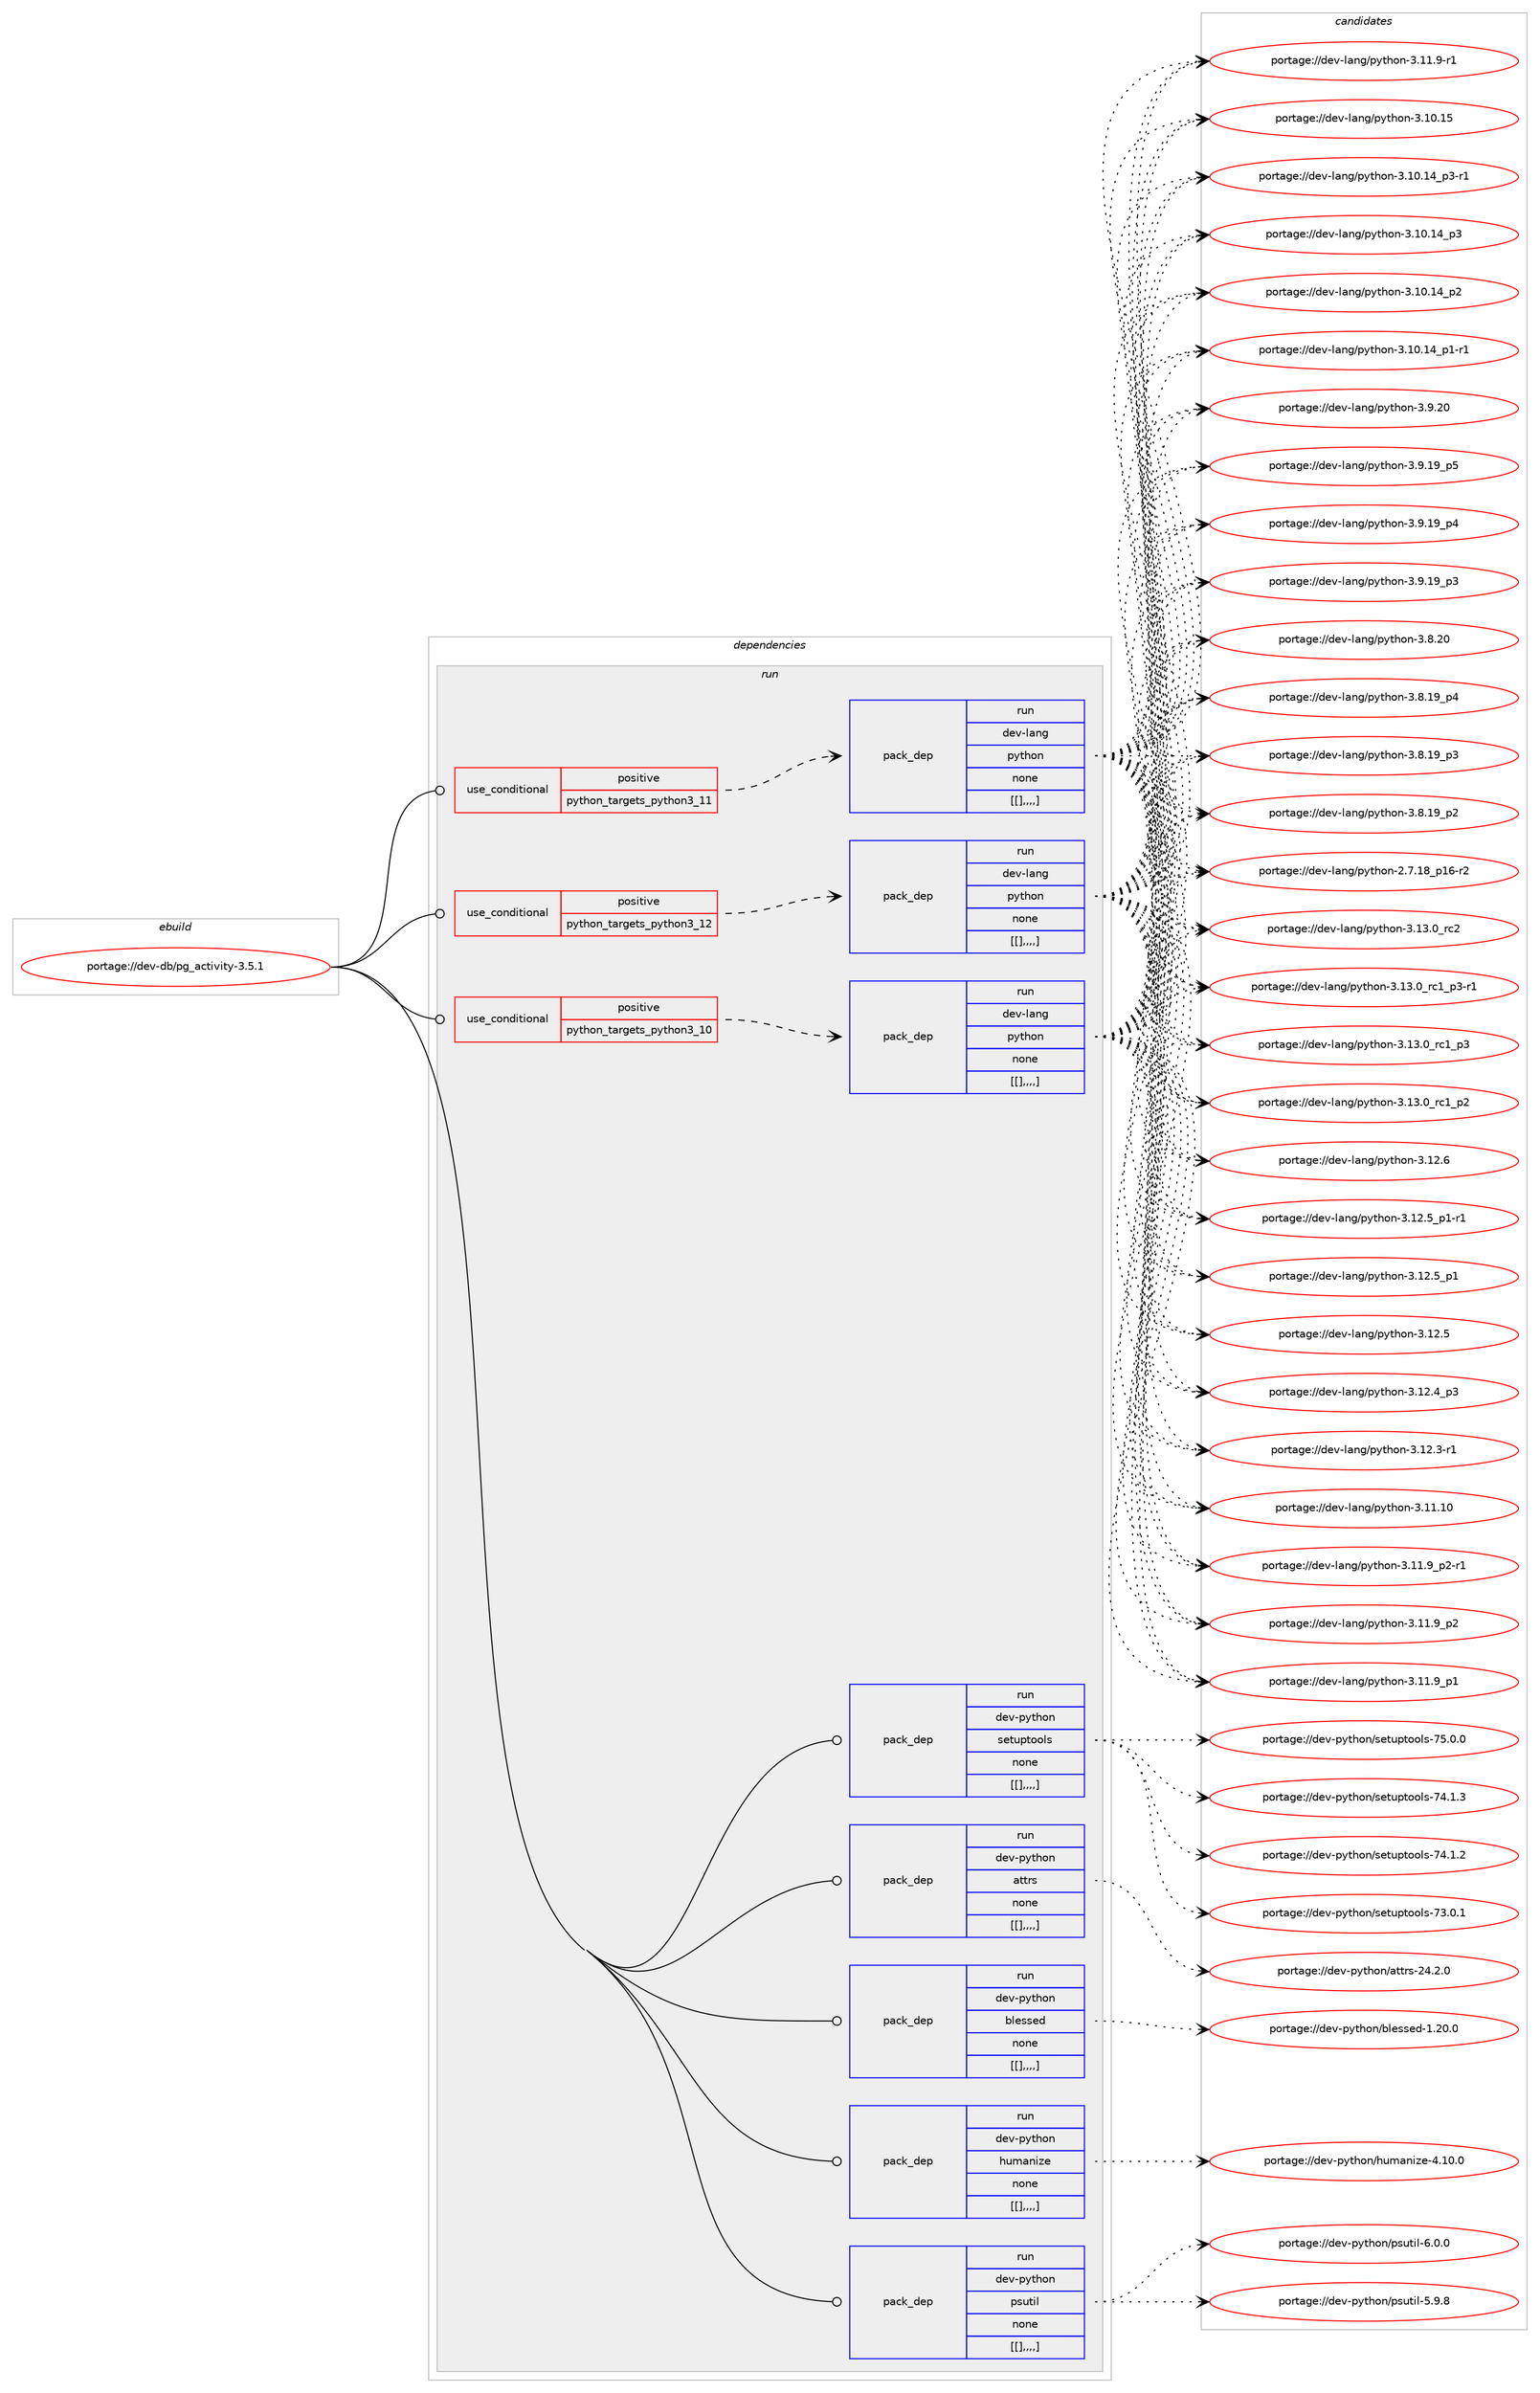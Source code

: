 digraph prolog {

# *************
# Graph options
# *************

newrank=true;
concentrate=true;
compound=true;
graph [rankdir=LR,fontname=Helvetica,fontsize=10,ranksep=1.5];#, ranksep=2.5, nodesep=0.2];
edge  [arrowhead=vee];
node  [fontname=Helvetica,fontsize=10];

# **********
# The ebuild
# **********

subgraph cluster_leftcol {
color=gray;
label=<<i>ebuild</i>>;
id [label="portage://dev-db/pg_activity-3.5.1", color=red, width=4, href="../dev-db/pg_activity-3.5.1.svg"];
}

# ****************
# The dependencies
# ****************

subgraph cluster_midcol {
color=gray;
label=<<i>dependencies</i>>;
subgraph cluster_compile {
fillcolor="#eeeeee";
style=filled;
label=<<i>compile</i>>;
}
subgraph cluster_compileandrun {
fillcolor="#eeeeee";
style=filled;
label=<<i>compile and run</i>>;
}
subgraph cluster_run {
fillcolor="#eeeeee";
style=filled;
label=<<i>run</i>>;
subgraph cond18050 {
dependency68603 [label=<<TABLE BORDER="0" CELLBORDER="1" CELLSPACING="0" CELLPADDING="4"><TR><TD ROWSPAN="3" CELLPADDING="10">use_conditional</TD></TR><TR><TD>positive</TD></TR><TR><TD>python_targets_python3_10</TD></TR></TABLE>>, shape=none, color=red];
subgraph pack49608 {
dependency68604 [label=<<TABLE BORDER="0" CELLBORDER="1" CELLSPACING="0" CELLPADDING="4" WIDTH="220"><TR><TD ROWSPAN="6" CELLPADDING="30">pack_dep</TD></TR><TR><TD WIDTH="110">run</TD></TR><TR><TD>dev-lang</TD></TR><TR><TD>python</TD></TR><TR><TD>none</TD></TR><TR><TD>[[],,,,]</TD></TR></TABLE>>, shape=none, color=blue];
}
dependency68603:e -> dependency68604:w [weight=20,style="dashed",arrowhead="vee"];
}
id:e -> dependency68603:w [weight=20,style="solid",arrowhead="odot"];
subgraph cond18051 {
dependency68605 [label=<<TABLE BORDER="0" CELLBORDER="1" CELLSPACING="0" CELLPADDING="4"><TR><TD ROWSPAN="3" CELLPADDING="10">use_conditional</TD></TR><TR><TD>positive</TD></TR><TR><TD>python_targets_python3_11</TD></TR></TABLE>>, shape=none, color=red];
subgraph pack49609 {
dependency68606 [label=<<TABLE BORDER="0" CELLBORDER="1" CELLSPACING="0" CELLPADDING="4" WIDTH="220"><TR><TD ROWSPAN="6" CELLPADDING="30">pack_dep</TD></TR><TR><TD WIDTH="110">run</TD></TR><TR><TD>dev-lang</TD></TR><TR><TD>python</TD></TR><TR><TD>none</TD></TR><TR><TD>[[],,,,]</TD></TR></TABLE>>, shape=none, color=blue];
}
dependency68605:e -> dependency68606:w [weight=20,style="dashed",arrowhead="vee"];
}
id:e -> dependency68605:w [weight=20,style="solid",arrowhead="odot"];
subgraph cond18052 {
dependency68607 [label=<<TABLE BORDER="0" CELLBORDER="1" CELLSPACING="0" CELLPADDING="4"><TR><TD ROWSPAN="3" CELLPADDING="10">use_conditional</TD></TR><TR><TD>positive</TD></TR><TR><TD>python_targets_python3_12</TD></TR></TABLE>>, shape=none, color=red];
subgraph pack49610 {
dependency68608 [label=<<TABLE BORDER="0" CELLBORDER="1" CELLSPACING="0" CELLPADDING="4" WIDTH="220"><TR><TD ROWSPAN="6" CELLPADDING="30">pack_dep</TD></TR><TR><TD WIDTH="110">run</TD></TR><TR><TD>dev-lang</TD></TR><TR><TD>python</TD></TR><TR><TD>none</TD></TR><TR><TD>[[],,,,]</TD></TR></TABLE>>, shape=none, color=blue];
}
dependency68607:e -> dependency68608:w [weight=20,style="dashed",arrowhead="vee"];
}
id:e -> dependency68607:w [weight=20,style="solid",arrowhead="odot"];
subgraph pack49611 {
dependency68609 [label=<<TABLE BORDER="0" CELLBORDER="1" CELLSPACING="0" CELLPADDING="4" WIDTH="220"><TR><TD ROWSPAN="6" CELLPADDING="30">pack_dep</TD></TR><TR><TD WIDTH="110">run</TD></TR><TR><TD>dev-python</TD></TR><TR><TD>attrs</TD></TR><TR><TD>none</TD></TR><TR><TD>[[],,,,]</TD></TR></TABLE>>, shape=none, color=blue];
}
id:e -> dependency68609:w [weight=20,style="solid",arrowhead="odot"];
subgraph pack49612 {
dependency68610 [label=<<TABLE BORDER="0" CELLBORDER="1" CELLSPACING="0" CELLPADDING="4" WIDTH="220"><TR><TD ROWSPAN="6" CELLPADDING="30">pack_dep</TD></TR><TR><TD WIDTH="110">run</TD></TR><TR><TD>dev-python</TD></TR><TR><TD>blessed</TD></TR><TR><TD>none</TD></TR><TR><TD>[[],,,,]</TD></TR></TABLE>>, shape=none, color=blue];
}
id:e -> dependency68610:w [weight=20,style="solid",arrowhead="odot"];
subgraph pack49613 {
dependency68611 [label=<<TABLE BORDER="0" CELLBORDER="1" CELLSPACING="0" CELLPADDING="4" WIDTH="220"><TR><TD ROWSPAN="6" CELLPADDING="30">pack_dep</TD></TR><TR><TD WIDTH="110">run</TD></TR><TR><TD>dev-python</TD></TR><TR><TD>humanize</TD></TR><TR><TD>none</TD></TR><TR><TD>[[],,,,]</TD></TR></TABLE>>, shape=none, color=blue];
}
id:e -> dependency68611:w [weight=20,style="solid",arrowhead="odot"];
subgraph pack49614 {
dependency68612 [label=<<TABLE BORDER="0" CELLBORDER="1" CELLSPACING="0" CELLPADDING="4" WIDTH="220"><TR><TD ROWSPAN="6" CELLPADDING="30">pack_dep</TD></TR><TR><TD WIDTH="110">run</TD></TR><TR><TD>dev-python</TD></TR><TR><TD>psutil</TD></TR><TR><TD>none</TD></TR><TR><TD>[[],,,,]</TD></TR></TABLE>>, shape=none, color=blue];
}
id:e -> dependency68612:w [weight=20,style="solid",arrowhead="odot"];
subgraph pack49615 {
dependency68613 [label=<<TABLE BORDER="0" CELLBORDER="1" CELLSPACING="0" CELLPADDING="4" WIDTH="220"><TR><TD ROWSPAN="6" CELLPADDING="30">pack_dep</TD></TR><TR><TD WIDTH="110">run</TD></TR><TR><TD>dev-python</TD></TR><TR><TD>setuptools</TD></TR><TR><TD>none</TD></TR><TR><TD>[[],,,,]</TD></TR></TABLE>>, shape=none, color=blue];
}
id:e -> dependency68613:w [weight=20,style="solid",arrowhead="odot"];
}
}

# **************
# The candidates
# **************

subgraph cluster_choices {
rank=same;
color=gray;
label=<<i>candidates</i>>;

subgraph choice49608 {
color=black;
nodesep=1;
choice10010111845108971101034711212111610411111045514649514648951149950 [label="portage://dev-lang/python-3.13.0_rc2", color=red, width=4,href="../dev-lang/python-3.13.0_rc2.svg"];
choice1001011184510897110103471121211161041111104551464951464895114994995112514511449 [label="portage://dev-lang/python-3.13.0_rc1_p3-r1", color=red, width=4,href="../dev-lang/python-3.13.0_rc1_p3-r1.svg"];
choice100101118451089711010347112121116104111110455146495146489511499499511251 [label="portage://dev-lang/python-3.13.0_rc1_p3", color=red, width=4,href="../dev-lang/python-3.13.0_rc1_p3.svg"];
choice100101118451089711010347112121116104111110455146495146489511499499511250 [label="portage://dev-lang/python-3.13.0_rc1_p2", color=red, width=4,href="../dev-lang/python-3.13.0_rc1_p2.svg"];
choice10010111845108971101034711212111610411111045514649504654 [label="portage://dev-lang/python-3.12.6", color=red, width=4,href="../dev-lang/python-3.12.6.svg"];
choice1001011184510897110103471121211161041111104551464950465395112494511449 [label="portage://dev-lang/python-3.12.5_p1-r1", color=red, width=4,href="../dev-lang/python-3.12.5_p1-r1.svg"];
choice100101118451089711010347112121116104111110455146495046539511249 [label="portage://dev-lang/python-3.12.5_p1", color=red, width=4,href="../dev-lang/python-3.12.5_p1.svg"];
choice10010111845108971101034711212111610411111045514649504653 [label="portage://dev-lang/python-3.12.5", color=red, width=4,href="../dev-lang/python-3.12.5.svg"];
choice100101118451089711010347112121116104111110455146495046529511251 [label="portage://dev-lang/python-3.12.4_p3", color=red, width=4,href="../dev-lang/python-3.12.4_p3.svg"];
choice100101118451089711010347112121116104111110455146495046514511449 [label="portage://dev-lang/python-3.12.3-r1", color=red, width=4,href="../dev-lang/python-3.12.3-r1.svg"];
choice1001011184510897110103471121211161041111104551464949464948 [label="portage://dev-lang/python-3.11.10", color=red, width=4,href="../dev-lang/python-3.11.10.svg"];
choice1001011184510897110103471121211161041111104551464949465795112504511449 [label="portage://dev-lang/python-3.11.9_p2-r1", color=red, width=4,href="../dev-lang/python-3.11.9_p2-r1.svg"];
choice100101118451089711010347112121116104111110455146494946579511250 [label="portage://dev-lang/python-3.11.9_p2", color=red, width=4,href="../dev-lang/python-3.11.9_p2.svg"];
choice100101118451089711010347112121116104111110455146494946579511249 [label="portage://dev-lang/python-3.11.9_p1", color=red, width=4,href="../dev-lang/python-3.11.9_p1.svg"];
choice100101118451089711010347112121116104111110455146494946574511449 [label="portage://dev-lang/python-3.11.9-r1", color=red, width=4,href="../dev-lang/python-3.11.9-r1.svg"];
choice1001011184510897110103471121211161041111104551464948464953 [label="portage://dev-lang/python-3.10.15", color=red, width=4,href="../dev-lang/python-3.10.15.svg"];
choice100101118451089711010347112121116104111110455146494846495295112514511449 [label="portage://dev-lang/python-3.10.14_p3-r1", color=red, width=4,href="../dev-lang/python-3.10.14_p3-r1.svg"];
choice10010111845108971101034711212111610411111045514649484649529511251 [label="portage://dev-lang/python-3.10.14_p3", color=red, width=4,href="../dev-lang/python-3.10.14_p3.svg"];
choice10010111845108971101034711212111610411111045514649484649529511250 [label="portage://dev-lang/python-3.10.14_p2", color=red, width=4,href="../dev-lang/python-3.10.14_p2.svg"];
choice100101118451089711010347112121116104111110455146494846495295112494511449 [label="portage://dev-lang/python-3.10.14_p1-r1", color=red, width=4,href="../dev-lang/python-3.10.14_p1-r1.svg"];
choice10010111845108971101034711212111610411111045514657465048 [label="portage://dev-lang/python-3.9.20", color=red, width=4,href="../dev-lang/python-3.9.20.svg"];
choice100101118451089711010347112121116104111110455146574649579511253 [label="portage://dev-lang/python-3.9.19_p5", color=red, width=4,href="../dev-lang/python-3.9.19_p5.svg"];
choice100101118451089711010347112121116104111110455146574649579511252 [label="portage://dev-lang/python-3.9.19_p4", color=red, width=4,href="../dev-lang/python-3.9.19_p4.svg"];
choice100101118451089711010347112121116104111110455146574649579511251 [label="portage://dev-lang/python-3.9.19_p3", color=red, width=4,href="../dev-lang/python-3.9.19_p3.svg"];
choice10010111845108971101034711212111610411111045514656465048 [label="portage://dev-lang/python-3.8.20", color=red, width=4,href="../dev-lang/python-3.8.20.svg"];
choice100101118451089711010347112121116104111110455146564649579511252 [label="portage://dev-lang/python-3.8.19_p4", color=red, width=4,href="../dev-lang/python-3.8.19_p4.svg"];
choice100101118451089711010347112121116104111110455146564649579511251 [label="portage://dev-lang/python-3.8.19_p3", color=red, width=4,href="../dev-lang/python-3.8.19_p3.svg"];
choice100101118451089711010347112121116104111110455146564649579511250 [label="portage://dev-lang/python-3.8.19_p2", color=red, width=4,href="../dev-lang/python-3.8.19_p2.svg"];
choice100101118451089711010347112121116104111110455046554649569511249544511450 [label="portage://dev-lang/python-2.7.18_p16-r2", color=red, width=4,href="../dev-lang/python-2.7.18_p16-r2.svg"];
dependency68604:e -> choice10010111845108971101034711212111610411111045514649514648951149950:w [style=dotted,weight="100"];
dependency68604:e -> choice1001011184510897110103471121211161041111104551464951464895114994995112514511449:w [style=dotted,weight="100"];
dependency68604:e -> choice100101118451089711010347112121116104111110455146495146489511499499511251:w [style=dotted,weight="100"];
dependency68604:e -> choice100101118451089711010347112121116104111110455146495146489511499499511250:w [style=dotted,weight="100"];
dependency68604:e -> choice10010111845108971101034711212111610411111045514649504654:w [style=dotted,weight="100"];
dependency68604:e -> choice1001011184510897110103471121211161041111104551464950465395112494511449:w [style=dotted,weight="100"];
dependency68604:e -> choice100101118451089711010347112121116104111110455146495046539511249:w [style=dotted,weight="100"];
dependency68604:e -> choice10010111845108971101034711212111610411111045514649504653:w [style=dotted,weight="100"];
dependency68604:e -> choice100101118451089711010347112121116104111110455146495046529511251:w [style=dotted,weight="100"];
dependency68604:e -> choice100101118451089711010347112121116104111110455146495046514511449:w [style=dotted,weight="100"];
dependency68604:e -> choice1001011184510897110103471121211161041111104551464949464948:w [style=dotted,weight="100"];
dependency68604:e -> choice1001011184510897110103471121211161041111104551464949465795112504511449:w [style=dotted,weight="100"];
dependency68604:e -> choice100101118451089711010347112121116104111110455146494946579511250:w [style=dotted,weight="100"];
dependency68604:e -> choice100101118451089711010347112121116104111110455146494946579511249:w [style=dotted,weight="100"];
dependency68604:e -> choice100101118451089711010347112121116104111110455146494946574511449:w [style=dotted,weight="100"];
dependency68604:e -> choice1001011184510897110103471121211161041111104551464948464953:w [style=dotted,weight="100"];
dependency68604:e -> choice100101118451089711010347112121116104111110455146494846495295112514511449:w [style=dotted,weight="100"];
dependency68604:e -> choice10010111845108971101034711212111610411111045514649484649529511251:w [style=dotted,weight="100"];
dependency68604:e -> choice10010111845108971101034711212111610411111045514649484649529511250:w [style=dotted,weight="100"];
dependency68604:e -> choice100101118451089711010347112121116104111110455146494846495295112494511449:w [style=dotted,weight="100"];
dependency68604:e -> choice10010111845108971101034711212111610411111045514657465048:w [style=dotted,weight="100"];
dependency68604:e -> choice100101118451089711010347112121116104111110455146574649579511253:w [style=dotted,weight="100"];
dependency68604:e -> choice100101118451089711010347112121116104111110455146574649579511252:w [style=dotted,weight="100"];
dependency68604:e -> choice100101118451089711010347112121116104111110455146574649579511251:w [style=dotted,weight="100"];
dependency68604:e -> choice10010111845108971101034711212111610411111045514656465048:w [style=dotted,weight="100"];
dependency68604:e -> choice100101118451089711010347112121116104111110455146564649579511252:w [style=dotted,weight="100"];
dependency68604:e -> choice100101118451089711010347112121116104111110455146564649579511251:w [style=dotted,weight="100"];
dependency68604:e -> choice100101118451089711010347112121116104111110455146564649579511250:w [style=dotted,weight="100"];
dependency68604:e -> choice100101118451089711010347112121116104111110455046554649569511249544511450:w [style=dotted,weight="100"];
}
subgraph choice49609 {
color=black;
nodesep=1;
choice10010111845108971101034711212111610411111045514649514648951149950 [label="portage://dev-lang/python-3.13.0_rc2", color=red, width=4,href="../dev-lang/python-3.13.0_rc2.svg"];
choice1001011184510897110103471121211161041111104551464951464895114994995112514511449 [label="portage://dev-lang/python-3.13.0_rc1_p3-r1", color=red, width=4,href="../dev-lang/python-3.13.0_rc1_p3-r1.svg"];
choice100101118451089711010347112121116104111110455146495146489511499499511251 [label="portage://dev-lang/python-3.13.0_rc1_p3", color=red, width=4,href="../dev-lang/python-3.13.0_rc1_p3.svg"];
choice100101118451089711010347112121116104111110455146495146489511499499511250 [label="portage://dev-lang/python-3.13.0_rc1_p2", color=red, width=4,href="../dev-lang/python-3.13.0_rc1_p2.svg"];
choice10010111845108971101034711212111610411111045514649504654 [label="portage://dev-lang/python-3.12.6", color=red, width=4,href="../dev-lang/python-3.12.6.svg"];
choice1001011184510897110103471121211161041111104551464950465395112494511449 [label="portage://dev-lang/python-3.12.5_p1-r1", color=red, width=4,href="../dev-lang/python-3.12.5_p1-r1.svg"];
choice100101118451089711010347112121116104111110455146495046539511249 [label="portage://dev-lang/python-3.12.5_p1", color=red, width=4,href="../dev-lang/python-3.12.5_p1.svg"];
choice10010111845108971101034711212111610411111045514649504653 [label="portage://dev-lang/python-3.12.5", color=red, width=4,href="../dev-lang/python-3.12.5.svg"];
choice100101118451089711010347112121116104111110455146495046529511251 [label="portage://dev-lang/python-3.12.4_p3", color=red, width=4,href="../dev-lang/python-3.12.4_p3.svg"];
choice100101118451089711010347112121116104111110455146495046514511449 [label="portage://dev-lang/python-3.12.3-r1", color=red, width=4,href="../dev-lang/python-3.12.3-r1.svg"];
choice1001011184510897110103471121211161041111104551464949464948 [label="portage://dev-lang/python-3.11.10", color=red, width=4,href="../dev-lang/python-3.11.10.svg"];
choice1001011184510897110103471121211161041111104551464949465795112504511449 [label="portage://dev-lang/python-3.11.9_p2-r1", color=red, width=4,href="../dev-lang/python-3.11.9_p2-r1.svg"];
choice100101118451089711010347112121116104111110455146494946579511250 [label="portage://dev-lang/python-3.11.9_p2", color=red, width=4,href="../dev-lang/python-3.11.9_p2.svg"];
choice100101118451089711010347112121116104111110455146494946579511249 [label="portage://dev-lang/python-3.11.9_p1", color=red, width=4,href="../dev-lang/python-3.11.9_p1.svg"];
choice100101118451089711010347112121116104111110455146494946574511449 [label="portage://dev-lang/python-3.11.9-r1", color=red, width=4,href="../dev-lang/python-3.11.9-r1.svg"];
choice1001011184510897110103471121211161041111104551464948464953 [label="portage://dev-lang/python-3.10.15", color=red, width=4,href="../dev-lang/python-3.10.15.svg"];
choice100101118451089711010347112121116104111110455146494846495295112514511449 [label="portage://dev-lang/python-3.10.14_p3-r1", color=red, width=4,href="../dev-lang/python-3.10.14_p3-r1.svg"];
choice10010111845108971101034711212111610411111045514649484649529511251 [label="portage://dev-lang/python-3.10.14_p3", color=red, width=4,href="../dev-lang/python-3.10.14_p3.svg"];
choice10010111845108971101034711212111610411111045514649484649529511250 [label="portage://dev-lang/python-3.10.14_p2", color=red, width=4,href="../dev-lang/python-3.10.14_p2.svg"];
choice100101118451089711010347112121116104111110455146494846495295112494511449 [label="portage://dev-lang/python-3.10.14_p1-r1", color=red, width=4,href="../dev-lang/python-3.10.14_p1-r1.svg"];
choice10010111845108971101034711212111610411111045514657465048 [label="portage://dev-lang/python-3.9.20", color=red, width=4,href="../dev-lang/python-3.9.20.svg"];
choice100101118451089711010347112121116104111110455146574649579511253 [label="portage://dev-lang/python-3.9.19_p5", color=red, width=4,href="../dev-lang/python-3.9.19_p5.svg"];
choice100101118451089711010347112121116104111110455146574649579511252 [label="portage://dev-lang/python-3.9.19_p4", color=red, width=4,href="../dev-lang/python-3.9.19_p4.svg"];
choice100101118451089711010347112121116104111110455146574649579511251 [label="portage://dev-lang/python-3.9.19_p3", color=red, width=4,href="../dev-lang/python-3.9.19_p3.svg"];
choice10010111845108971101034711212111610411111045514656465048 [label="portage://dev-lang/python-3.8.20", color=red, width=4,href="../dev-lang/python-3.8.20.svg"];
choice100101118451089711010347112121116104111110455146564649579511252 [label="portage://dev-lang/python-3.8.19_p4", color=red, width=4,href="../dev-lang/python-3.8.19_p4.svg"];
choice100101118451089711010347112121116104111110455146564649579511251 [label="portage://dev-lang/python-3.8.19_p3", color=red, width=4,href="../dev-lang/python-3.8.19_p3.svg"];
choice100101118451089711010347112121116104111110455146564649579511250 [label="portage://dev-lang/python-3.8.19_p2", color=red, width=4,href="../dev-lang/python-3.8.19_p2.svg"];
choice100101118451089711010347112121116104111110455046554649569511249544511450 [label="portage://dev-lang/python-2.7.18_p16-r2", color=red, width=4,href="../dev-lang/python-2.7.18_p16-r2.svg"];
dependency68606:e -> choice10010111845108971101034711212111610411111045514649514648951149950:w [style=dotted,weight="100"];
dependency68606:e -> choice1001011184510897110103471121211161041111104551464951464895114994995112514511449:w [style=dotted,weight="100"];
dependency68606:e -> choice100101118451089711010347112121116104111110455146495146489511499499511251:w [style=dotted,weight="100"];
dependency68606:e -> choice100101118451089711010347112121116104111110455146495146489511499499511250:w [style=dotted,weight="100"];
dependency68606:e -> choice10010111845108971101034711212111610411111045514649504654:w [style=dotted,weight="100"];
dependency68606:e -> choice1001011184510897110103471121211161041111104551464950465395112494511449:w [style=dotted,weight="100"];
dependency68606:e -> choice100101118451089711010347112121116104111110455146495046539511249:w [style=dotted,weight="100"];
dependency68606:e -> choice10010111845108971101034711212111610411111045514649504653:w [style=dotted,weight="100"];
dependency68606:e -> choice100101118451089711010347112121116104111110455146495046529511251:w [style=dotted,weight="100"];
dependency68606:e -> choice100101118451089711010347112121116104111110455146495046514511449:w [style=dotted,weight="100"];
dependency68606:e -> choice1001011184510897110103471121211161041111104551464949464948:w [style=dotted,weight="100"];
dependency68606:e -> choice1001011184510897110103471121211161041111104551464949465795112504511449:w [style=dotted,weight="100"];
dependency68606:e -> choice100101118451089711010347112121116104111110455146494946579511250:w [style=dotted,weight="100"];
dependency68606:e -> choice100101118451089711010347112121116104111110455146494946579511249:w [style=dotted,weight="100"];
dependency68606:e -> choice100101118451089711010347112121116104111110455146494946574511449:w [style=dotted,weight="100"];
dependency68606:e -> choice1001011184510897110103471121211161041111104551464948464953:w [style=dotted,weight="100"];
dependency68606:e -> choice100101118451089711010347112121116104111110455146494846495295112514511449:w [style=dotted,weight="100"];
dependency68606:e -> choice10010111845108971101034711212111610411111045514649484649529511251:w [style=dotted,weight="100"];
dependency68606:e -> choice10010111845108971101034711212111610411111045514649484649529511250:w [style=dotted,weight="100"];
dependency68606:e -> choice100101118451089711010347112121116104111110455146494846495295112494511449:w [style=dotted,weight="100"];
dependency68606:e -> choice10010111845108971101034711212111610411111045514657465048:w [style=dotted,weight="100"];
dependency68606:e -> choice100101118451089711010347112121116104111110455146574649579511253:w [style=dotted,weight="100"];
dependency68606:e -> choice100101118451089711010347112121116104111110455146574649579511252:w [style=dotted,weight="100"];
dependency68606:e -> choice100101118451089711010347112121116104111110455146574649579511251:w [style=dotted,weight="100"];
dependency68606:e -> choice10010111845108971101034711212111610411111045514656465048:w [style=dotted,weight="100"];
dependency68606:e -> choice100101118451089711010347112121116104111110455146564649579511252:w [style=dotted,weight="100"];
dependency68606:e -> choice100101118451089711010347112121116104111110455146564649579511251:w [style=dotted,weight="100"];
dependency68606:e -> choice100101118451089711010347112121116104111110455146564649579511250:w [style=dotted,weight="100"];
dependency68606:e -> choice100101118451089711010347112121116104111110455046554649569511249544511450:w [style=dotted,weight="100"];
}
subgraph choice49610 {
color=black;
nodesep=1;
choice10010111845108971101034711212111610411111045514649514648951149950 [label="portage://dev-lang/python-3.13.0_rc2", color=red, width=4,href="../dev-lang/python-3.13.0_rc2.svg"];
choice1001011184510897110103471121211161041111104551464951464895114994995112514511449 [label="portage://dev-lang/python-3.13.0_rc1_p3-r1", color=red, width=4,href="../dev-lang/python-3.13.0_rc1_p3-r1.svg"];
choice100101118451089711010347112121116104111110455146495146489511499499511251 [label="portage://dev-lang/python-3.13.0_rc1_p3", color=red, width=4,href="../dev-lang/python-3.13.0_rc1_p3.svg"];
choice100101118451089711010347112121116104111110455146495146489511499499511250 [label="portage://dev-lang/python-3.13.0_rc1_p2", color=red, width=4,href="../dev-lang/python-3.13.0_rc1_p2.svg"];
choice10010111845108971101034711212111610411111045514649504654 [label="portage://dev-lang/python-3.12.6", color=red, width=4,href="../dev-lang/python-3.12.6.svg"];
choice1001011184510897110103471121211161041111104551464950465395112494511449 [label="portage://dev-lang/python-3.12.5_p1-r1", color=red, width=4,href="../dev-lang/python-3.12.5_p1-r1.svg"];
choice100101118451089711010347112121116104111110455146495046539511249 [label="portage://dev-lang/python-3.12.5_p1", color=red, width=4,href="../dev-lang/python-3.12.5_p1.svg"];
choice10010111845108971101034711212111610411111045514649504653 [label="portage://dev-lang/python-3.12.5", color=red, width=4,href="../dev-lang/python-3.12.5.svg"];
choice100101118451089711010347112121116104111110455146495046529511251 [label="portage://dev-lang/python-3.12.4_p3", color=red, width=4,href="../dev-lang/python-3.12.4_p3.svg"];
choice100101118451089711010347112121116104111110455146495046514511449 [label="portage://dev-lang/python-3.12.3-r1", color=red, width=4,href="../dev-lang/python-3.12.3-r1.svg"];
choice1001011184510897110103471121211161041111104551464949464948 [label="portage://dev-lang/python-3.11.10", color=red, width=4,href="../dev-lang/python-3.11.10.svg"];
choice1001011184510897110103471121211161041111104551464949465795112504511449 [label="portage://dev-lang/python-3.11.9_p2-r1", color=red, width=4,href="../dev-lang/python-3.11.9_p2-r1.svg"];
choice100101118451089711010347112121116104111110455146494946579511250 [label="portage://dev-lang/python-3.11.9_p2", color=red, width=4,href="../dev-lang/python-3.11.9_p2.svg"];
choice100101118451089711010347112121116104111110455146494946579511249 [label="portage://dev-lang/python-3.11.9_p1", color=red, width=4,href="../dev-lang/python-3.11.9_p1.svg"];
choice100101118451089711010347112121116104111110455146494946574511449 [label="portage://dev-lang/python-3.11.9-r1", color=red, width=4,href="../dev-lang/python-3.11.9-r1.svg"];
choice1001011184510897110103471121211161041111104551464948464953 [label="portage://dev-lang/python-3.10.15", color=red, width=4,href="../dev-lang/python-3.10.15.svg"];
choice100101118451089711010347112121116104111110455146494846495295112514511449 [label="portage://dev-lang/python-3.10.14_p3-r1", color=red, width=4,href="../dev-lang/python-3.10.14_p3-r1.svg"];
choice10010111845108971101034711212111610411111045514649484649529511251 [label="portage://dev-lang/python-3.10.14_p3", color=red, width=4,href="../dev-lang/python-3.10.14_p3.svg"];
choice10010111845108971101034711212111610411111045514649484649529511250 [label="portage://dev-lang/python-3.10.14_p2", color=red, width=4,href="../dev-lang/python-3.10.14_p2.svg"];
choice100101118451089711010347112121116104111110455146494846495295112494511449 [label="portage://dev-lang/python-3.10.14_p1-r1", color=red, width=4,href="../dev-lang/python-3.10.14_p1-r1.svg"];
choice10010111845108971101034711212111610411111045514657465048 [label="portage://dev-lang/python-3.9.20", color=red, width=4,href="../dev-lang/python-3.9.20.svg"];
choice100101118451089711010347112121116104111110455146574649579511253 [label="portage://dev-lang/python-3.9.19_p5", color=red, width=4,href="../dev-lang/python-3.9.19_p5.svg"];
choice100101118451089711010347112121116104111110455146574649579511252 [label="portage://dev-lang/python-3.9.19_p4", color=red, width=4,href="../dev-lang/python-3.9.19_p4.svg"];
choice100101118451089711010347112121116104111110455146574649579511251 [label="portage://dev-lang/python-3.9.19_p3", color=red, width=4,href="../dev-lang/python-3.9.19_p3.svg"];
choice10010111845108971101034711212111610411111045514656465048 [label="portage://dev-lang/python-3.8.20", color=red, width=4,href="../dev-lang/python-3.8.20.svg"];
choice100101118451089711010347112121116104111110455146564649579511252 [label="portage://dev-lang/python-3.8.19_p4", color=red, width=4,href="../dev-lang/python-3.8.19_p4.svg"];
choice100101118451089711010347112121116104111110455146564649579511251 [label="portage://dev-lang/python-3.8.19_p3", color=red, width=4,href="../dev-lang/python-3.8.19_p3.svg"];
choice100101118451089711010347112121116104111110455146564649579511250 [label="portage://dev-lang/python-3.8.19_p2", color=red, width=4,href="../dev-lang/python-3.8.19_p2.svg"];
choice100101118451089711010347112121116104111110455046554649569511249544511450 [label="portage://dev-lang/python-2.7.18_p16-r2", color=red, width=4,href="../dev-lang/python-2.7.18_p16-r2.svg"];
dependency68608:e -> choice10010111845108971101034711212111610411111045514649514648951149950:w [style=dotted,weight="100"];
dependency68608:e -> choice1001011184510897110103471121211161041111104551464951464895114994995112514511449:w [style=dotted,weight="100"];
dependency68608:e -> choice100101118451089711010347112121116104111110455146495146489511499499511251:w [style=dotted,weight="100"];
dependency68608:e -> choice100101118451089711010347112121116104111110455146495146489511499499511250:w [style=dotted,weight="100"];
dependency68608:e -> choice10010111845108971101034711212111610411111045514649504654:w [style=dotted,weight="100"];
dependency68608:e -> choice1001011184510897110103471121211161041111104551464950465395112494511449:w [style=dotted,weight="100"];
dependency68608:e -> choice100101118451089711010347112121116104111110455146495046539511249:w [style=dotted,weight="100"];
dependency68608:e -> choice10010111845108971101034711212111610411111045514649504653:w [style=dotted,weight="100"];
dependency68608:e -> choice100101118451089711010347112121116104111110455146495046529511251:w [style=dotted,weight="100"];
dependency68608:e -> choice100101118451089711010347112121116104111110455146495046514511449:w [style=dotted,weight="100"];
dependency68608:e -> choice1001011184510897110103471121211161041111104551464949464948:w [style=dotted,weight="100"];
dependency68608:e -> choice1001011184510897110103471121211161041111104551464949465795112504511449:w [style=dotted,weight="100"];
dependency68608:e -> choice100101118451089711010347112121116104111110455146494946579511250:w [style=dotted,weight="100"];
dependency68608:e -> choice100101118451089711010347112121116104111110455146494946579511249:w [style=dotted,weight="100"];
dependency68608:e -> choice100101118451089711010347112121116104111110455146494946574511449:w [style=dotted,weight="100"];
dependency68608:e -> choice1001011184510897110103471121211161041111104551464948464953:w [style=dotted,weight="100"];
dependency68608:e -> choice100101118451089711010347112121116104111110455146494846495295112514511449:w [style=dotted,weight="100"];
dependency68608:e -> choice10010111845108971101034711212111610411111045514649484649529511251:w [style=dotted,weight="100"];
dependency68608:e -> choice10010111845108971101034711212111610411111045514649484649529511250:w [style=dotted,weight="100"];
dependency68608:e -> choice100101118451089711010347112121116104111110455146494846495295112494511449:w [style=dotted,weight="100"];
dependency68608:e -> choice10010111845108971101034711212111610411111045514657465048:w [style=dotted,weight="100"];
dependency68608:e -> choice100101118451089711010347112121116104111110455146574649579511253:w [style=dotted,weight="100"];
dependency68608:e -> choice100101118451089711010347112121116104111110455146574649579511252:w [style=dotted,weight="100"];
dependency68608:e -> choice100101118451089711010347112121116104111110455146574649579511251:w [style=dotted,weight="100"];
dependency68608:e -> choice10010111845108971101034711212111610411111045514656465048:w [style=dotted,weight="100"];
dependency68608:e -> choice100101118451089711010347112121116104111110455146564649579511252:w [style=dotted,weight="100"];
dependency68608:e -> choice100101118451089711010347112121116104111110455146564649579511251:w [style=dotted,weight="100"];
dependency68608:e -> choice100101118451089711010347112121116104111110455146564649579511250:w [style=dotted,weight="100"];
dependency68608:e -> choice100101118451089711010347112121116104111110455046554649569511249544511450:w [style=dotted,weight="100"];
}
subgraph choice49611 {
color=black;
nodesep=1;
choice10010111845112121116104111110479711611611411545505246504648 [label="portage://dev-python/attrs-24.2.0", color=red, width=4,href="../dev-python/attrs-24.2.0.svg"];
dependency68609:e -> choice10010111845112121116104111110479711611611411545505246504648:w [style=dotted,weight="100"];
}
subgraph choice49612 {
color=black;
nodesep=1;
choice10010111845112121116104111110479810810111511510110045494650484648 [label="portage://dev-python/blessed-1.20.0", color=red, width=4,href="../dev-python/blessed-1.20.0.svg"];
dependency68610:e -> choice10010111845112121116104111110479810810111511510110045494650484648:w [style=dotted,weight="100"];
}
subgraph choice49613 {
color=black;
nodesep=1;
choice10010111845112121116104111110471041171099711010512210145524649484648 [label="portage://dev-python/humanize-4.10.0", color=red, width=4,href="../dev-python/humanize-4.10.0.svg"];
dependency68611:e -> choice10010111845112121116104111110471041171099711010512210145524649484648:w [style=dotted,weight="100"];
}
subgraph choice49614 {
color=black;
nodesep=1;
choice1001011184511212111610411111047112115117116105108455446484648 [label="portage://dev-python/psutil-6.0.0", color=red, width=4,href="../dev-python/psutil-6.0.0.svg"];
choice1001011184511212111610411111047112115117116105108455346574656 [label="portage://dev-python/psutil-5.9.8", color=red, width=4,href="../dev-python/psutil-5.9.8.svg"];
dependency68612:e -> choice1001011184511212111610411111047112115117116105108455446484648:w [style=dotted,weight="100"];
dependency68612:e -> choice1001011184511212111610411111047112115117116105108455346574656:w [style=dotted,weight="100"];
}
subgraph choice49615 {
color=black;
nodesep=1;
choice100101118451121211161041111104711510111611711211611111110811545555346484648 [label="portage://dev-python/setuptools-75.0.0", color=red, width=4,href="../dev-python/setuptools-75.0.0.svg"];
choice100101118451121211161041111104711510111611711211611111110811545555246494651 [label="portage://dev-python/setuptools-74.1.3", color=red, width=4,href="../dev-python/setuptools-74.1.3.svg"];
choice100101118451121211161041111104711510111611711211611111110811545555246494650 [label="portage://dev-python/setuptools-74.1.2", color=red, width=4,href="../dev-python/setuptools-74.1.2.svg"];
choice100101118451121211161041111104711510111611711211611111110811545555146484649 [label="portage://dev-python/setuptools-73.0.1", color=red, width=4,href="../dev-python/setuptools-73.0.1.svg"];
dependency68613:e -> choice100101118451121211161041111104711510111611711211611111110811545555346484648:w [style=dotted,weight="100"];
dependency68613:e -> choice100101118451121211161041111104711510111611711211611111110811545555246494651:w [style=dotted,weight="100"];
dependency68613:e -> choice100101118451121211161041111104711510111611711211611111110811545555246494650:w [style=dotted,weight="100"];
dependency68613:e -> choice100101118451121211161041111104711510111611711211611111110811545555146484649:w [style=dotted,weight="100"];
}
}

}
